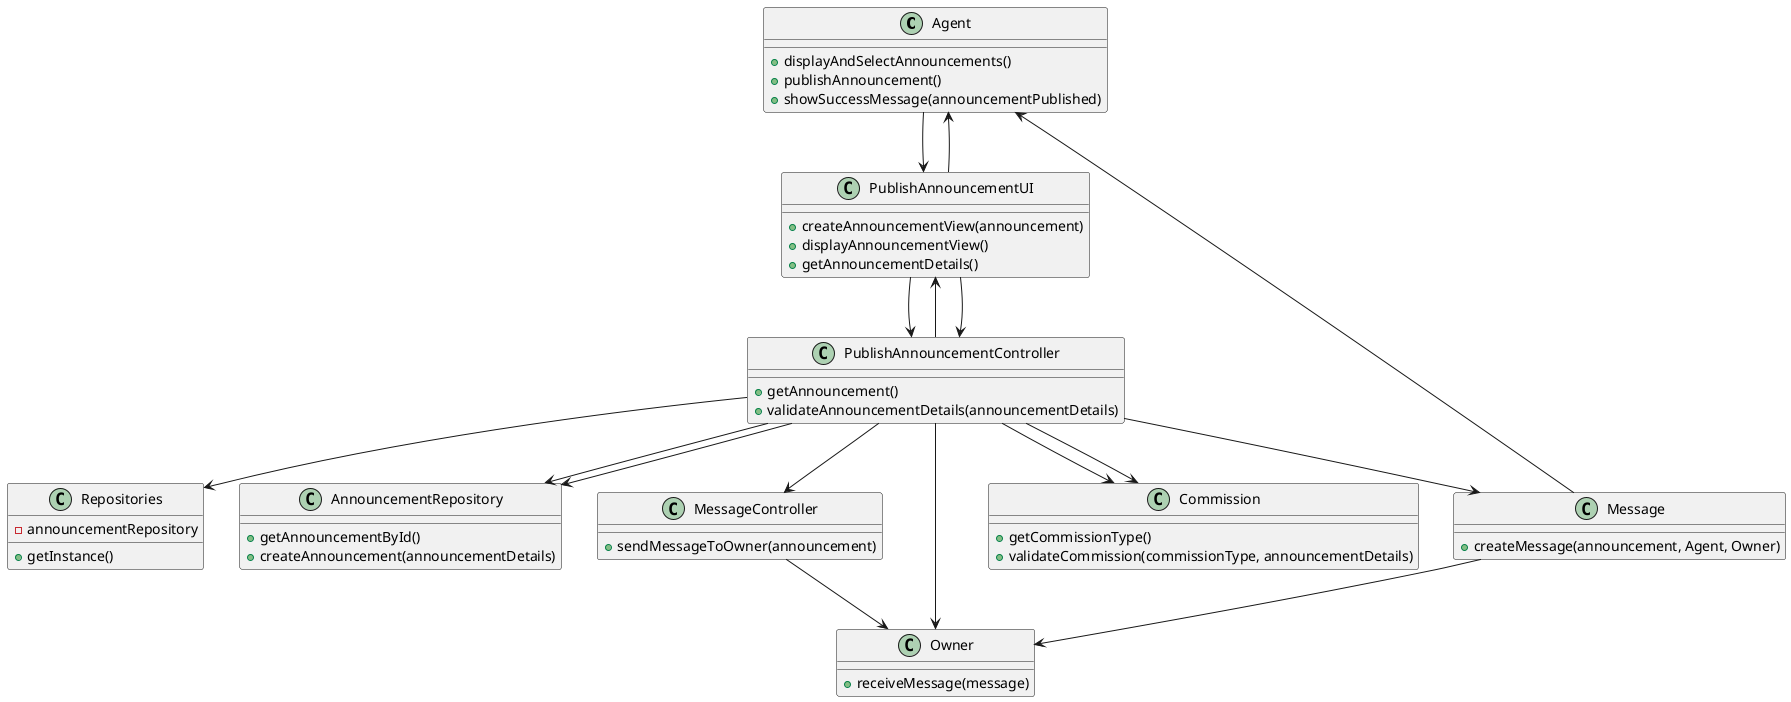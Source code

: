 @startuml
class Agent {
  + displayAndSelectAnnouncements()
  + publishAnnouncement()
  + showSuccessMessage(announcementPublished)
}

class PublishAnnouncementUI {
  + createAnnouncementView(announcement)
  + displayAnnouncementView()
  + getAnnouncementDetails()
}

class PublishAnnouncementController {
  + getAnnouncement()
  + validateAnnouncementDetails(announcementDetails)
}

class Repositories {
  - announcementRepository
  + getInstance()
}

class AnnouncementRepository {
  + getAnnouncementById()
  + createAnnouncement(announcementDetails)
}

class MessageController {
  + sendMessageToOwner(announcement)
}

class Owner {
  + receiveMessage(message)
}

class Message {
  + createMessage(announcement, Agent, Owner)
}

class Commission {
  + getCommissionType()
  + validateCommission(commissionType, announcementDetails)
}

Agent --> PublishAnnouncementUI
PublishAnnouncementUI --> PublishAnnouncementController
PublishAnnouncementController --> Repositories
PublishAnnouncementController --> Commission
PublishAnnouncementController --> AnnouncementRepository
PublishAnnouncementController --> MessageController
PublishAnnouncementController --> Owner
PublishAnnouncementController --> Message
PublishAnnouncementUI --> Agent
PublishAnnouncementController --> PublishAnnouncementUI
PublishAnnouncementUI --> PublishAnnouncementController
PublishAnnouncementController --> AnnouncementRepository
PublishAnnouncementController --> Commission
MessageController --> Owner
Message --> Owner
Message --> Agent

@enduml
